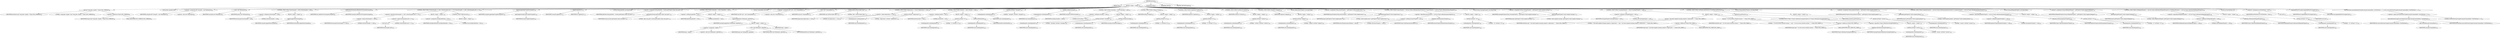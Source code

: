 digraph "execute" {  
"16" [label = <(METHOD,execute)<SUB>85</SUB>> ]
"6" [label = <(PARAM,this)<SUB>85</SUB>> ]
"17" [label = <(BLOCK,&lt;empty&gt;,&lt;empty&gt;)<SUB>85</SUB>> ]
"18" [label = <(log,log(&quot;Using jikes compiler&quot;, Project.MSG_VERBOSE))<SUB>86</SUB>> ]
"19" [label = <(IDENTIFIER,attributes,log(&quot;Using jikes compiler&quot;, Project.MSG_VERBOSE))<SUB>86</SUB>> ]
"20" [label = <(LITERAL,&quot;Using jikes compiler&quot;,log(&quot;Using jikes compiler&quot;, Project.MSG_VERBOSE))<SUB>86</SUB>> ]
"21" [label = <(&lt;operator&gt;.fieldAccess,Project.MSG_VERBOSE)<SUB>86</SUB>> ]
"22" [label = <(IDENTIFIER,Project,log(&quot;Using jikes compiler&quot;, Project.MSG_VERBOSE))<SUB>86</SUB>> ]
"23" [label = <(FIELD_IDENTIFIER,MSG_VERBOSE,MSG_VERBOSE)<SUB>86</SUB>> ]
"4" [label = <(LOCAL,Path classpath: ANY)> ]
"24" [label = <(&lt;operator&gt;.assignment,ANY classpath = new Path(project))<SUB>88</SUB>> ]
"25" [label = <(IDENTIFIER,classpath,ANY classpath = new Path(project))<SUB>88</SUB>> ]
"26" [label = <(&lt;operator&gt;.alloc,new Path(project))<SUB>88</SUB>> ]
"27" [label = <(&lt;init&gt;,new Path(project))<SUB>88</SUB>> ]
"3" [label = <(IDENTIFIER,classpath,new Path(project))<SUB>88</SUB>> ]
"28" [label = <(IDENTIFIER,project,new Path(project))<SUB>88</SUB>> ]
"29" [label = <(CONTROL_STRUCTURE,if (bootclasspath != null),if (bootclasspath != null))<SUB>92</SUB>> ]
"30" [label = <(&lt;operator&gt;.notEquals,bootclasspath != null)<SUB>92</SUB>> ]
"31" [label = <(IDENTIFIER,bootclasspath,bootclasspath != null)<SUB>92</SUB>> ]
"32" [label = <(LITERAL,null,bootclasspath != null)<SUB>92</SUB>> ]
"33" [label = <(BLOCK,&lt;empty&gt;,&lt;empty&gt;)<SUB>92</SUB>> ]
"34" [label = <(append,append(bootclasspath))<SUB>93</SUB>> ]
"35" [label = <(IDENTIFIER,classpath,append(bootclasspath))<SUB>93</SUB>> ]
"36" [label = <(IDENTIFIER,bootclasspath,append(bootclasspath))<SUB>93</SUB>> ]
"37" [label = <(addExtdirsToClasspath,addExtdirsToClasspath(classpath))<SUB>98</SUB>> ]
"5" [label = <(IDENTIFIER,this,addExtdirsToClasspath(classpath))<SUB>98</SUB>> ]
"38" [label = <(IDENTIFIER,classpath,addExtdirsToClasspath(classpath))<SUB>98</SUB>> ]
"39" [label = <(CONTROL_STRUCTURE,if ((bootclasspath == null) || (bootclasspath.size() == 0)),if ((bootclasspath == null) || (bootclasspath.size() == 0)))<SUB>100</SUB>> ]
"40" [label = <(&lt;operator&gt;.logicalOr,(bootclasspath == null) || (bootclasspath.size() == 0))<SUB>100</SUB>> ]
"41" [label = <(&lt;operator&gt;.equals,bootclasspath == null)<SUB>100</SUB>> ]
"42" [label = <(IDENTIFIER,bootclasspath,bootclasspath == null)<SUB>100</SUB>> ]
"43" [label = <(LITERAL,null,bootclasspath == null)<SUB>100</SUB>> ]
"44" [label = <(&lt;operator&gt;.equals,bootclasspath.size() == 0)<SUB>100</SUB>> ]
"45" [label = <(size,size())<SUB>100</SUB>> ]
"46" [label = <(IDENTIFIER,bootclasspath,size())<SUB>100</SUB>> ]
"47" [label = <(LITERAL,0,bootclasspath.size() == 0)<SUB>100</SUB>> ]
"48" [label = <(BLOCK,&lt;empty&gt;,&lt;empty&gt;)<SUB>100</SUB>> ]
"49" [label = <(&lt;operator&gt;.assignment,includeJavaRuntime = true)<SUB>102</SUB>> ]
"50" [label = <(IDENTIFIER,includeJavaRuntime,includeJavaRuntime = true)<SUB>102</SUB>> ]
"51" [label = <(LITERAL,true,includeJavaRuntime = true)<SUB>102</SUB>> ]
"52" [label = <(CONTROL_STRUCTURE,else,else)<SUB>103</SUB>> ]
"53" [label = <(BLOCK,&lt;empty&gt;,&lt;empty&gt;)<SUB>103</SUB>> ]
"54" [label = <(append,append(getCompileClasspath()))<SUB>109</SUB>> ]
"55" [label = <(IDENTIFIER,classpath,append(getCompileClasspath()))<SUB>109</SUB>> ]
"56" [label = <(getCompileClasspath,getCompileClasspath())<SUB>109</SUB>> ]
"7" [label = <(IDENTIFIER,this,getCompileClasspath())<SUB>109</SUB>> ]
"57" [label = <(append,append(src))<SUB>113</SUB>> ]
"58" [label = <(IDENTIFIER,classpath,append(src))<SUB>113</SUB>> ]
"59" [label = <(IDENTIFIER,src,append(src))<SUB>113</SUB>> ]
"60" [label = <(LOCAL,String jikesPath: java.lang.String)> ]
"61" [label = <(&lt;operator&gt;.assignment,String jikesPath = System.getProperty(&quot;jikes.class.path&quot;))<SUB>116</SUB>> ]
"62" [label = <(IDENTIFIER,jikesPath,String jikesPath = System.getProperty(&quot;jikes.class.path&quot;))<SUB>116</SUB>> ]
"63" [label = <(getProperty,System.getProperty(&quot;jikes.class.path&quot;))<SUB>116</SUB>> ]
"64" [label = <(IDENTIFIER,System,System.getProperty(&quot;jikes.class.path&quot;))<SUB>116</SUB>> ]
"65" [label = <(LITERAL,&quot;jikes.class.path&quot;,System.getProperty(&quot;jikes.class.path&quot;))<SUB>116</SUB>> ]
"66" [label = <(CONTROL_STRUCTURE,if (jikesPath != null),if (jikesPath != null))<SUB>117</SUB>> ]
"67" [label = <(&lt;operator&gt;.notEquals,jikesPath != null)<SUB>117</SUB>> ]
"68" [label = <(IDENTIFIER,jikesPath,jikesPath != null)<SUB>117</SUB>> ]
"69" [label = <(LITERAL,null,jikesPath != null)<SUB>117</SUB>> ]
"70" [label = <(BLOCK,&lt;empty&gt;,&lt;empty&gt;)<SUB>117</SUB>> ]
"71" [label = <(append,append(new Path(project, jikesPath)))<SUB>118</SUB>> ]
"72" [label = <(IDENTIFIER,classpath,append(new Path(project, jikesPath)))<SUB>118</SUB>> ]
"73" [label = <(BLOCK,&lt;empty&gt;,&lt;empty&gt;)<SUB>118</SUB>> ]
"74" [label = <(&lt;operator&gt;.assignment,&lt;empty&gt;)> ]
"75" [label = <(IDENTIFIER,$obj1,&lt;empty&gt;)> ]
"76" [label = <(&lt;operator&gt;.alloc,new Path(project, jikesPath))<SUB>118</SUB>> ]
"77" [label = <(&lt;init&gt;,new Path(project, jikesPath))<SUB>118</SUB>> ]
"78" [label = <(IDENTIFIER,$obj1,new Path(project, jikesPath))> ]
"79" [label = <(IDENTIFIER,project,new Path(project, jikesPath))<SUB>118</SUB>> ]
"80" [label = <(IDENTIFIER,jikesPath,new Path(project, jikesPath))<SUB>118</SUB>> ]
"81" [label = <(IDENTIFIER,$obj1,&lt;empty&gt;)> ]
"9" [label = <(LOCAL,Commandline cmd: ANY)> ]
"82" [label = <(&lt;operator&gt;.assignment,ANY cmd = new Commandline())<SUB>121</SUB>> ]
"83" [label = <(IDENTIFIER,cmd,ANY cmd = new Commandline())<SUB>121</SUB>> ]
"84" [label = <(&lt;operator&gt;.alloc,new Commandline())<SUB>121</SUB>> ]
"85" [label = <(&lt;init&gt;,new Commandline())<SUB>121</SUB>> ]
"8" [label = <(IDENTIFIER,cmd,new Commandline())<SUB>121</SUB>> ]
"86" [label = <(setExecutable,setExecutable(&quot;jikes&quot;))<SUB>122</SUB>> ]
"87" [label = <(IDENTIFIER,cmd,setExecutable(&quot;jikes&quot;))<SUB>122</SUB>> ]
"88" [label = <(LITERAL,&quot;jikes&quot;,setExecutable(&quot;jikes&quot;))<SUB>122</SUB>> ]
"89" [label = <(CONTROL_STRUCTURE,if (deprecation == true),if (deprecation == true))<SUB>124</SUB>> ]
"90" [label = <(&lt;operator&gt;.equals,deprecation == true)<SUB>124</SUB>> ]
"91" [label = <(IDENTIFIER,deprecation,deprecation == true)<SUB>124</SUB>> ]
"92" [label = <(LITERAL,true,deprecation == true)<SUB>124</SUB>> ]
"93" [label = <(setValue,setValue(&quot;-deprecation&quot;))<SUB>125</SUB>> ]
"94" [label = <(createArgument,createArgument())<SUB>125</SUB>> ]
"95" [label = <(IDENTIFIER,cmd,createArgument())<SUB>125</SUB>> ]
"96" [label = <(LITERAL,&quot;-deprecation&quot;,setValue(&quot;-deprecation&quot;))<SUB>125</SUB>> ]
"97" [label = <(CONTROL_STRUCTURE,if (destDir != null),if (destDir != null))<SUB>127</SUB>> ]
"98" [label = <(&lt;operator&gt;.notEquals,destDir != null)<SUB>127</SUB>> ]
"99" [label = <(IDENTIFIER,destDir,destDir != null)<SUB>127</SUB>> ]
"100" [label = <(LITERAL,null,destDir != null)<SUB>127</SUB>> ]
"101" [label = <(BLOCK,&lt;empty&gt;,&lt;empty&gt;)<SUB>127</SUB>> ]
"102" [label = <(setValue,setValue(&quot;-d&quot;))<SUB>128</SUB>> ]
"103" [label = <(createArgument,createArgument())<SUB>128</SUB>> ]
"104" [label = <(IDENTIFIER,cmd,createArgument())<SUB>128</SUB>> ]
"105" [label = <(LITERAL,&quot;-d&quot;,setValue(&quot;-d&quot;))<SUB>128</SUB>> ]
"106" [label = <(setFile,setFile(destDir))<SUB>129</SUB>> ]
"107" [label = <(createArgument,createArgument())<SUB>129</SUB>> ]
"108" [label = <(IDENTIFIER,cmd,createArgument())<SUB>129</SUB>> ]
"109" [label = <(IDENTIFIER,destDir,setFile(destDir))<SUB>129</SUB>> ]
"110" [label = <(setValue,setValue(&quot;-classpath&quot;))<SUB>132</SUB>> ]
"111" [label = <(createArgument,createArgument())<SUB>132</SUB>> ]
"112" [label = <(IDENTIFIER,cmd,createArgument())<SUB>132</SUB>> ]
"113" [label = <(LITERAL,&quot;-classpath&quot;,setValue(&quot;-classpath&quot;))<SUB>132</SUB>> ]
"114" [label = <(setPath,setPath(classpath))<SUB>133</SUB>> ]
"115" [label = <(createArgument,createArgument())<SUB>133</SUB>> ]
"116" [label = <(IDENTIFIER,cmd,createArgument())<SUB>133</SUB>> ]
"117" [label = <(IDENTIFIER,classpath,setPath(classpath))<SUB>133</SUB>> ]
"118" [label = <(CONTROL_STRUCTURE,if (encoding != null),if (encoding != null))<SUB>135</SUB>> ]
"119" [label = <(&lt;operator&gt;.notEquals,encoding != null)<SUB>135</SUB>> ]
"120" [label = <(IDENTIFIER,encoding,encoding != null)<SUB>135</SUB>> ]
"121" [label = <(LITERAL,null,encoding != null)<SUB>135</SUB>> ]
"122" [label = <(BLOCK,&lt;empty&gt;,&lt;empty&gt;)<SUB>135</SUB>> ]
"123" [label = <(setValue,setValue(&quot;-encoding&quot;))<SUB>136</SUB>> ]
"124" [label = <(createArgument,createArgument())<SUB>136</SUB>> ]
"125" [label = <(IDENTIFIER,cmd,createArgument())<SUB>136</SUB>> ]
"126" [label = <(LITERAL,&quot;-encoding&quot;,setValue(&quot;-encoding&quot;))<SUB>136</SUB>> ]
"127" [label = <(setValue,setValue(encoding))<SUB>137</SUB>> ]
"128" [label = <(createArgument,createArgument())<SUB>137</SUB>> ]
"129" [label = <(IDENTIFIER,cmd,createArgument())<SUB>137</SUB>> ]
"130" [label = <(IDENTIFIER,encoding,setValue(encoding))<SUB>137</SUB>> ]
"131" [label = <(CONTROL_STRUCTURE,if (debug),if (debug))<SUB>139</SUB>> ]
"132" [label = <(IDENTIFIER,debug,if (debug))<SUB>139</SUB>> ]
"133" [label = <(BLOCK,&lt;empty&gt;,&lt;empty&gt;)<SUB>139</SUB>> ]
"134" [label = <(setValue,setValue(&quot;-g&quot;))<SUB>140</SUB>> ]
"135" [label = <(createArgument,createArgument())<SUB>140</SUB>> ]
"136" [label = <(IDENTIFIER,cmd,createArgument())<SUB>140</SUB>> ]
"137" [label = <(LITERAL,&quot;-g&quot;,setValue(&quot;-g&quot;))<SUB>140</SUB>> ]
"138" [label = <(CONTROL_STRUCTURE,if (optimize),if (optimize))<SUB>142</SUB>> ]
"139" [label = <(IDENTIFIER,optimize,if (optimize))<SUB>142</SUB>> ]
"140" [label = <(BLOCK,&lt;empty&gt;,&lt;empty&gt;)<SUB>142</SUB>> ]
"141" [label = <(setValue,setValue(&quot;-O&quot;))<SUB>143</SUB>> ]
"142" [label = <(createArgument,createArgument())<SUB>143</SUB>> ]
"143" [label = <(IDENTIFIER,cmd,createArgument())<SUB>143</SUB>> ]
"144" [label = <(LITERAL,&quot;-O&quot;,setValue(&quot;-O&quot;))<SUB>143</SUB>> ]
"145" [label = <(CONTROL_STRUCTURE,if (verbose),if (verbose))<SUB>145</SUB>> ]
"146" [label = <(IDENTIFIER,verbose,if (verbose))<SUB>145</SUB>> ]
"147" [label = <(BLOCK,&lt;empty&gt;,&lt;empty&gt;)<SUB>145</SUB>> ]
"148" [label = <(setValue,setValue(&quot;-verbose&quot;))<SUB>146</SUB>> ]
"149" [label = <(createArgument,createArgument())<SUB>146</SUB>> ]
"150" [label = <(IDENTIFIER,cmd,createArgument())<SUB>146</SUB>> ]
"151" [label = <(LITERAL,&quot;-verbose&quot;,setValue(&quot;-verbose&quot;))<SUB>146</SUB>> ]
"152" [label = <(CONTROL_STRUCTURE,if (depend),if (depend))<SUB>148</SUB>> ]
"153" [label = <(IDENTIFIER,depend,if (depend))<SUB>148</SUB>> ]
"154" [label = <(BLOCK,&lt;empty&gt;,&lt;empty&gt;)<SUB>148</SUB>> ]
"155" [label = <(setValue,setValue(&quot;-depend&quot;))<SUB>149</SUB>> ]
"156" [label = <(createArgument,createArgument())<SUB>149</SUB>> ]
"157" [label = <(IDENTIFIER,cmd,createArgument())<SUB>149</SUB>> ]
"158" [label = <(LITERAL,&quot;-depend&quot;,setValue(&quot;-depend&quot;))<SUB>149</SUB>> ]
"159" [label = <(LOCAL,String emacsProperty: java.lang.String)> ]
"160" [label = <(&lt;operator&gt;.assignment,String emacsProperty = getProperty(&quot;build.compiler.emacs&quot;))<SUB>164</SUB>> ]
"161" [label = <(IDENTIFIER,emacsProperty,String emacsProperty = getProperty(&quot;build.compiler.emacs&quot;))<SUB>164</SUB>> ]
"162" [label = <(getProperty,getProperty(&quot;build.compiler.emacs&quot;))<SUB>164</SUB>> ]
"163" [label = <(IDENTIFIER,project,getProperty(&quot;build.compiler.emacs&quot;))<SUB>164</SUB>> ]
"164" [label = <(LITERAL,&quot;build.compiler.emacs&quot;,getProperty(&quot;build.compiler.emacs&quot;))<SUB>164</SUB>> ]
"165" [label = <(CONTROL_STRUCTURE,if (emacsProperty != null &amp;&amp; Project.toBoolean(emacsProperty)),if (emacsProperty != null &amp;&amp; Project.toBoolean(emacsProperty)))<SUB>165</SUB>> ]
"166" [label = <(&lt;operator&gt;.logicalAnd,emacsProperty != null &amp;&amp; Project.toBoolean(emacsProperty))<SUB>165</SUB>> ]
"167" [label = <(&lt;operator&gt;.notEquals,emacsProperty != null)<SUB>165</SUB>> ]
"168" [label = <(IDENTIFIER,emacsProperty,emacsProperty != null)<SUB>165</SUB>> ]
"169" [label = <(LITERAL,null,emacsProperty != null)<SUB>165</SUB>> ]
"170" [label = <(toBoolean,toBoolean(emacsProperty))<SUB>165</SUB>> ]
"171" [label = <(IDENTIFIER,Project,toBoolean(emacsProperty))<SUB>165</SUB>> ]
"172" [label = <(IDENTIFIER,emacsProperty,toBoolean(emacsProperty))<SUB>165</SUB>> ]
"173" [label = <(BLOCK,&lt;empty&gt;,&lt;empty&gt;)<SUB>165</SUB>> ]
"174" [label = <(setValue,setValue(&quot;+E&quot;))<SUB>166</SUB>> ]
"175" [label = <(createArgument,createArgument())<SUB>166</SUB>> ]
"176" [label = <(IDENTIFIER,cmd,createArgument())<SUB>166</SUB>> ]
"177" [label = <(LITERAL,&quot;+E&quot;,setValue(&quot;+E&quot;))<SUB>166</SUB>> ]
"178" [label = <(LOCAL,String warningsProperty: java.lang.String)> ]
"179" [label = <(&lt;operator&gt;.assignment,String warningsProperty = getProperty(&quot;build.compiler.warnings&quot;))<SUB>175</SUB>> ]
"180" [label = <(IDENTIFIER,warningsProperty,String warningsProperty = getProperty(&quot;build.compiler.warnings&quot;))<SUB>175</SUB>> ]
"181" [label = <(getProperty,getProperty(&quot;build.compiler.warnings&quot;))<SUB>175</SUB>> ]
"182" [label = <(IDENTIFIER,project,getProperty(&quot;build.compiler.warnings&quot;))<SUB>175</SUB>> ]
"183" [label = <(LITERAL,&quot;build.compiler.warnings&quot;,getProperty(&quot;build.compiler.warnings&quot;))<SUB>175</SUB>> ]
"184" [label = <(CONTROL_STRUCTURE,if (warningsProperty != null),if (warningsProperty != null))<SUB>176</SUB>> ]
"185" [label = <(&lt;operator&gt;.notEquals,warningsProperty != null)<SUB>176</SUB>> ]
"186" [label = <(IDENTIFIER,warningsProperty,warningsProperty != null)<SUB>176</SUB>> ]
"187" [label = <(LITERAL,null,warningsProperty != null)<SUB>176</SUB>> ]
"188" [label = <(BLOCK,&lt;empty&gt;,&lt;empty&gt;)<SUB>176</SUB>> ]
"189" [label = <(log,log(&quot;!! the build.compiler.warnings property is deprecated. !!&quot;, Project.MSG_WARN))<SUB>177</SUB>> ]
"190" [label = <(IDENTIFIER,attributes,log(&quot;!! the build.compiler.warnings property is deprecated. !!&quot;, Project.MSG_WARN))<SUB>177</SUB>> ]
"191" [label = <(LITERAL,&quot;!! the build.compiler.warnings property is deprecated. !!&quot;,log(&quot;!! the build.compiler.warnings property is deprecated. !!&quot;, Project.MSG_WARN))<SUB>177</SUB>> ]
"192" [label = <(&lt;operator&gt;.fieldAccess,Project.MSG_WARN)<SUB>178</SUB>> ]
"193" [label = <(IDENTIFIER,Project,log(&quot;!! the build.compiler.warnings property is deprecated. !!&quot;, Project.MSG_WARN))<SUB>178</SUB>> ]
"194" [label = <(FIELD_IDENTIFIER,MSG_WARN,MSG_WARN)<SUB>178</SUB>> ]
"195" [label = <(log,log(&quot;!! Use the nowarn attribute instead. !!&quot;, Project.MSG_WARN))<SUB>179</SUB>> ]
"196" [label = <(IDENTIFIER,attributes,log(&quot;!! Use the nowarn attribute instead. !!&quot;, Project.MSG_WARN))<SUB>179</SUB>> ]
"197" [label = <(LITERAL,&quot;!! Use the nowarn attribute instead. !!&quot;,log(&quot;!! Use the nowarn attribute instead. !!&quot;, Project.MSG_WARN))<SUB>179</SUB>> ]
"198" [label = <(&lt;operator&gt;.fieldAccess,Project.MSG_WARN)<SUB>180</SUB>> ]
"199" [label = <(IDENTIFIER,Project,log(&quot;!! Use the nowarn attribute instead. !!&quot;, Project.MSG_WARN))<SUB>180</SUB>> ]
"200" [label = <(FIELD_IDENTIFIER,MSG_WARN,MSG_WARN)<SUB>180</SUB>> ]
"201" [label = <(CONTROL_STRUCTURE,if (!Project.toBoolean(warningsProperty)),if (!Project.toBoolean(warningsProperty)))<SUB>181</SUB>> ]
"202" [label = <(&lt;operator&gt;.logicalNot,!Project.toBoolean(warningsProperty))<SUB>181</SUB>> ]
"203" [label = <(toBoolean,toBoolean(warningsProperty))<SUB>181</SUB>> ]
"204" [label = <(IDENTIFIER,Project,toBoolean(warningsProperty))<SUB>181</SUB>> ]
"205" [label = <(IDENTIFIER,warningsProperty,toBoolean(warningsProperty))<SUB>181</SUB>> ]
"206" [label = <(BLOCK,&lt;empty&gt;,&lt;empty&gt;)<SUB>181</SUB>> ]
"207" [label = <(setValue,setValue(&quot;-nowarn&quot;))<SUB>182</SUB>> ]
"208" [label = <(createArgument,createArgument())<SUB>182</SUB>> ]
"209" [label = <(IDENTIFIER,cmd,createArgument())<SUB>182</SUB>> ]
"210" [label = <(LITERAL,&quot;-nowarn&quot;,setValue(&quot;-nowarn&quot;))<SUB>182</SUB>> ]
"211" [label = <(CONTROL_STRUCTURE,if (attributes.getNowarn()),if (attributes.getNowarn()))<SUB>184</SUB>> ]
"212" [label = <(getNowarn,getNowarn())<SUB>184</SUB>> ]
"213" [label = <(IDENTIFIER,attributes,getNowarn())<SUB>184</SUB>> ]
"214" [label = <(BLOCK,&lt;empty&gt;,&lt;empty&gt;)<SUB>184</SUB>> ]
"215" [label = <(setValue,setValue(&quot;-nowarn&quot;))<SUB>191</SUB>> ]
"216" [label = <(createArgument,createArgument())<SUB>191</SUB>> ]
"217" [label = <(IDENTIFIER,cmd,createArgument())<SUB>191</SUB>> ]
"218" [label = <(LITERAL,&quot;-nowarn&quot;,setValue(&quot;-nowarn&quot;))<SUB>191</SUB>> ]
"219" [label = <(LOCAL,String pedanticProperty: java.lang.String)> ]
"220" [label = <(&lt;operator&gt;.assignment,String pedanticProperty = getProperty(&quot;build.compiler.pedantic&quot;))<SUB>197</SUB>> ]
"221" [label = <(IDENTIFIER,pedanticProperty,String pedanticProperty = getProperty(&quot;build.compiler.pedantic&quot;))<SUB>197</SUB>> ]
"222" [label = <(getProperty,getProperty(&quot;build.compiler.pedantic&quot;))<SUB>197</SUB>> ]
"223" [label = <(IDENTIFIER,project,getProperty(&quot;build.compiler.pedantic&quot;))<SUB>197</SUB>> ]
"224" [label = <(LITERAL,&quot;build.compiler.pedantic&quot;,getProperty(&quot;build.compiler.pedantic&quot;))<SUB>197</SUB>> ]
"225" [label = <(CONTROL_STRUCTURE,if (pedanticProperty != null &amp;&amp; Project.toBoolean(pedanticProperty)),if (pedanticProperty != null &amp;&amp; Project.toBoolean(pedanticProperty)))<SUB>198</SUB>> ]
"226" [label = <(&lt;operator&gt;.logicalAnd,pedanticProperty != null &amp;&amp; Project.toBoolean(pedanticProperty))<SUB>198</SUB>> ]
"227" [label = <(&lt;operator&gt;.notEquals,pedanticProperty != null)<SUB>198</SUB>> ]
"228" [label = <(IDENTIFIER,pedanticProperty,pedanticProperty != null)<SUB>198</SUB>> ]
"229" [label = <(LITERAL,null,pedanticProperty != null)<SUB>198</SUB>> ]
"230" [label = <(toBoolean,toBoolean(pedanticProperty))<SUB>198</SUB>> ]
"231" [label = <(IDENTIFIER,Project,toBoolean(pedanticProperty))<SUB>198</SUB>> ]
"232" [label = <(IDENTIFIER,pedanticProperty,toBoolean(pedanticProperty))<SUB>198</SUB>> ]
"233" [label = <(BLOCK,&lt;empty&gt;,&lt;empty&gt;)<SUB>198</SUB>> ]
"234" [label = <(setValue,setValue(&quot;+P&quot;))<SUB>199</SUB>> ]
"235" [label = <(createArgument,createArgument())<SUB>199</SUB>> ]
"236" [label = <(IDENTIFIER,cmd,createArgument())<SUB>199</SUB>> ]
"237" [label = <(LITERAL,&quot;+P&quot;,setValue(&quot;+P&quot;))<SUB>199</SUB>> ]
"238" [label = <(LOCAL,String fullDependProperty: java.lang.String)> ]
"239" [label = <(&lt;operator&gt;.assignment,String fullDependProperty = getProperty(&quot;build.compiler.fulldepend&quot;))<SUB>207</SUB>> ]
"240" [label = <(IDENTIFIER,fullDependProperty,String fullDependProperty = getProperty(&quot;build.compiler.fulldepend&quot;))<SUB>207</SUB>> ]
"241" [label = <(getProperty,getProperty(&quot;build.compiler.fulldepend&quot;))<SUB>207</SUB>> ]
"242" [label = <(IDENTIFIER,project,getProperty(&quot;build.compiler.fulldepend&quot;))<SUB>207</SUB>> ]
"243" [label = <(LITERAL,&quot;build.compiler.fulldepend&quot;,getProperty(&quot;build.compiler.fulldepend&quot;))<SUB>207</SUB>> ]
"244" [label = <(CONTROL_STRUCTURE,if (fullDependProperty != null &amp;&amp; Project.toBoolean(fullDependProperty)),if (fullDependProperty != null &amp;&amp; Project.toBoolean(fullDependProperty)))<SUB>208</SUB>> ]
"245" [label = <(&lt;operator&gt;.logicalAnd,fullDependProperty != null &amp;&amp; Project.toBoolean(fullDependProperty))<SUB>208</SUB>> ]
"246" [label = <(&lt;operator&gt;.notEquals,fullDependProperty != null)<SUB>208</SUB>> ]
"247" [label = <(IDENTIFIER,fullDependProperty,fullDependProperty != null)<SUB>208</SUB>> ]
"248" [label = <(LITERAL,null,fullDependProperty != null)<SUB>208</SUB>> ]
"249" [label = <(toBoolean,toBoolean(fullDependProperty))<SUB>208</SUB>> ]
"250" [label = <(IDENTIFIER,Project,toBoolean(fullDependProperty))<SUB>208</SUB>> ]
"251" [label = <(IDENTIFIER,fullDependProperty,toBoolean(fullDependProperty))<SUB>208</SUB>> ]
"252" [label = <(BLOCK,&lt;empty&gt;,&lt;empty&gt;)<SUB>208</SUB>> ]
"253" [label = <(setValue,setValue(&quot;+F&quot;))<SUB>209</SUB>> ]
"254" [label = <(createArgument,createArgument())<SUB>209</SUB>> ]
"255" [label = <(IDENTIFIER,cmd,createArgument())<SUB>209</SUB>> ]
"256" [label = <(LITERAL,&quot;+F&quot;,setValue(&quot;+F&quot;))<SUB>209</SUB>> ]
"257" [label = <(LOCAL,int firstFileName: int)> ]
"258" [label = <(&lt;operator&gt;.assignment,int firstFileName = size())<SUB>212</SUB>> ]
"259" [label = <(IDENTIFIER,firstFileName,int firstFileName = size())<SUB>212</SUB>> ]
"260" [label = <(size,size())<SUB>212</SUB>> ]
"261" [label = <(IDENTIFIER,cmd,size())<SUB>212</SUB>> ]
"262" [label = <(logAndAddFilesToCompile,logAndAddFilesToCompile(cmd))<SUB>213</SUB>> ]
"10" [label = <(IDENTIFIER,this,logAndAddFilesToCompile(cmd))<SUB>213</SUB>> ]
"263" [label = <(IDENTIFIER,cmd,logAndAddFilesToCompile(cmd))<SUB>213</SUB>> ]
"264" [label = <(RETURN,return executeExternalCompile(cmd.getCommandline(), firstFileName) == 0;,return executeExternalCompile(cmd.getCommandline(), firstFileName) == 0;)<SUB>215</SUB>> ]
"265" [label = <(&lt;operator&gt;.equals,executeExternalCompile(cmd.getCommandline(), firstFileName) == 0)<SUB>215</SUB>> ]
"266" [label = <(executeExternalCompile,executeExternalCompile(cmd.getCommandline(), firstFileName))<SUB>215</SUB>> ]
"11" [label = <(IDENTIFIER,this,executeExternalCompile(cmd.getCommandline(), firstFileName))<SUB>215</SUB>> ]
"267" [label = <(getCommandline,getCommandline())<SUB>215</SUB>> ]
"268" [label = <(IDENTIFIER,cmd,getCommandline())<SUB>215</SUB>> ]
"269" [label = <(IDENTIFIER,firstFileName,executeExternalCompile(cmd.getCommandline(), firstFileName))<SUB>215</SUB>> ]
"270" [label = <(LITERAL,0,executeExternalCompile(cmd.getCommandline(), firstFileName) == 0)<SUB>215</SUB>> ]
"271" [label = <(MODIFIER,PUBLIC)> ]
"272" [label = <(MODIFIER,VIRTUAL)> ]
"273" [label = <(METHOD_RETURN,boolean)<SUB>85</SUB>> ]
  "16" -> "6" 
  "16" -> "17" 
  "16" -> "271" 
  "16" -> "272" 
  "16" -> "273" 
  "17" -> "18" 
  "17" -> "4" 
  "17" -> "24" 
  "17" -> "27" 
  "17" -> "29" 
  "17" -> "37" 
  "17" -> "39" 
  "17" -> "54" 
  "17" -> "57" 
  "17" -> "60" 
  "17" -> "61" 
  "17" -> "66" 
  "17" -> "9" 
  "17" -> "82" 
  "17" -> "85" 
  "17" -> "86" 
  "17" -> "89" 
  "17" -> "97" 
  "17" -> "110" 
  "17" -> "114" 
  "17" -> "118" 
  "17" -> "131" 
  "17" -> "138" 
  "17" -> "145" 
  "17" -> "152" 
  "17" -> "159" 
  "17" -> "160" 
  "17" -> "165" 
  "17" -> "178" 
  "17" -> "179" 
  "17" -> "184" 
  "17" -> "211" 
  "17" -> "219" 
  "17" -> "220" 
  "17" -> "225" 
  "17" -> "238" 
  "17" -> "239" 
  "17" -> "244" 
  "17" -> "257" 
  "17" -> "258" 
  "17" -> "262" 
  "17" -> "264" 
  "18" -> "19" 
  "18" -> "20" 
  "18" -> "21" 
  "21" -> "22" 
  "21" -> "23" 
  "24" -> "25" 
  "24" -> "26" 
  "27" -> "3" 
  "27" -> "28" 
  "29" -> "30" 
  "29" -> "33" 
  "30" -> "31" 
  "30" -> "32" 
  "33" -> "34" 
  "34" -> "35" 
  "34" -> "36" 
  "37" -> "5" 
  "37" -> "38" 
  "39" -> "40" 
  "39" -> "48" 
  "39" -> "52" 
  "40" -> "41" 
  "40" -> "44" 
  "41" -> "42" 
  "41" -> "43" 
  "44" -> "45" 
  "44" -> "47" 
  "45" -> "46" 
  "48" -> "49" 
  "49" -> "50" 
  "49" -> "51" 
  "52" -> "53" 
  "54" -> "55" 
  "54" -> "56" 
  "56" -> "7" 
  "57" -> "58" 
  "57" -> "59" 
  "61" -> "62" 
  "61" -> "63" 
  "63" -> "64" 
  "63" -> "65" 
  "66" -> "67" 
  "66" -> "70" 
  "67" -> "68" 
  "67" -> "69" 
  "70" -> "71" 
  "71" -> "72" 
  "71" -> "73" 
  "73" -> "74" 
  "73" -> "77" 
  "73" -> "81" 
  "74" -> "75" 
  "74" -> "76" 
  "77" -> "78" 
  "77" -> "79" 
  "77" -> "80" 
  "82" -> "83" 
  "82" -> "84" 
  "85" -> "8" 
  "86" -> "87" 
  "86" -> "88" 
  "89" -> "90" 
  "89" -> "93" 
  "90" -> "91" 
  "90" -> "92" 
  "93" -> "94" 
  "93" -> "96" 
  "94" -> "95" 
  "97" -> "98" 
  "97" -> "101" 
  "98" -> "99" 
  "98" -> "100" 
  "101" -> "102" 
  "101" -> "106" 
  "102" -> "103" 
  "102" -> "105" 
  "103" -> "104" 
  "106" -> "107" 
  "106" -> "109" 
  "107" -> "108" 
  "110" -> "111" 
  "110" -> "113" 
  "111" -> "112" 
  "114" -> "115" 
  "114" -> "117" 
  "115" -> "116" 
  "118" -> "119" 
  "118" -> "122" 
  "119" -> "120" 
  "119" -> "121" 
  "122" -> "123" 
  "122" -> "127" 
  "123" -> "124" 
  "123" -> "126" 
  "124" -> "125" 
  "127" -> "128" 
  "127" -> "130" 
  "128" -> "129" 
  "131" -> "132" 
  "131" -> "133" 
  "133" -> "134" 
  "134" -> "135" 
  "134" -> "137" 
  "135" -> "136" 
  "138" -> "139" 
  "138" -> "140" 
  "140" -> "141" 
  "141" -> "142" 
  "141" -> "144" 
  "142" -> "143" 
  "145" -> "146" 
  "145" -> "147" 
  "147" -> "148" 
  "148" -> "149" 
  "148" -> "151" 
  "149" -> "150" 
  "152" -> "153" 
  "152" -> "154" 
  "154" -> "155" 
  "155" -> "156" 
  "155" -> "158" 
  "156" -> "157" 
  "160" -> "161" 
  "160" -> "162" 
  "162" -> "163" 
  "162" -> "164" 
  "165" -> "166" 
  "165" -> "173" 
  "166" -> "167" 
  "166" -> "170" 
  "167" -> "168" 
  "167" -> "169" 
  "170" -> "171" 
  "170" -> "172" 
  "173" -> "174" 
  "174" -> "175" 
  "174" -> "177" 
  "175" -> "176" 
  "179" -> "180" 
  "179" -> "181" 
  "181" -> "182" 
  "181" -> "183" 
  "184" -> "185" 
  "184" -> "188" 
  "185" -> "186" 
  "185" -> "187" 
  "188" -> "189" 
  "188" -> "195" 
  "188" -> "201" 
  "189" -> "190" 
  "189" -> "191" 
  "189" -> "192" 
  "192" -> "193" 
  "192" -> "194" 
  "195" -> "196" 
  "195" -> "197" 
  "195" -> "198" 
  "198" -> "199" 
  "198" -> "200" 
  "201" -> "202" 
  "201" -> "206" 
  "202" -> "203" 
  "203" -> "204" 
  "203" -> "205" 
  "206" -> "207" 
  "207" -> "208" 
  "207" -> "210" 
  "208" -> "209" 
  "211" -> "212" 
  "211" -> "214" 
  "212" -> "213" 
  "214" -> "215" 
  "215" -> "216" 
  "215" -> "218" 
  "216" -> "217" 
  "220" -> "221" 
  "220" -> "222" 
  "222" -> "223" 
  "222" -> "224" 
  "225" -> "226" 
  "225" -> "233" 
  "226" -> "227" 
  "226" -> "230" 
  "227" -> "228" 
  "227" -> "229" 
  "230" -> "231" 
  "230" -> "232" 
  "233" -> "234" 
  "234" -> "235" 
  "234" -> "237" 
  "235" -> "236" 
  "239" -> "240" 
  "239" -> "241" 
  "241" -> "242" 
  "241" -> "243" 
  "244" -> "245" 
  "244" -> "252" 
  "245" -> "246" 
  "245" -> "249" 
  "246" -> "247" 
  "246" -> "248" 
  "249" -> "250" 
  "249" -> "251" 
  "252" -> "253" 
  "253" -> "254" 
  "253" -> "256" 
  "254" -> "255" 
  "258" -> "259" 
  "258" -> "260" 
  "260" -> "261" 
  "262" -> "10" 
  "262" -> "263" 
  "264" -> "265" 
  "265" -> "266" 
  "265" -> "270" 
  "266" -> "11" 
  "266" -> "267" 
  "266" -> "269" 
  "267" -> "268" 
}
